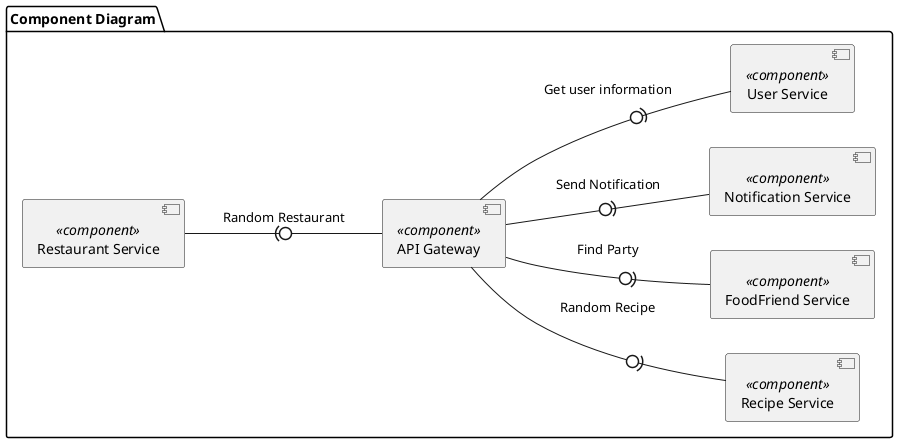 @startuml
left to right direction

package "Component Diagram" {
component "API Gateway" << component >> as gateway 
component "Restaurant Service" << component >> as restaurant
component "Recipe Service" << component >> as recipe
component "FoodFriend Service" << component >> as ff
component "Notification Service" << component >> as noti
component "User Service" << component >> as user
}

restaurant -(0- gateway : "Random Restaurant"
gateway -0)- recipe : "Random Recipe"
gateway -0)- ff : "Find Party"
gateway -0)- noti : "Send Notification"
gateway -0)- user : "Get user information"


@enduml